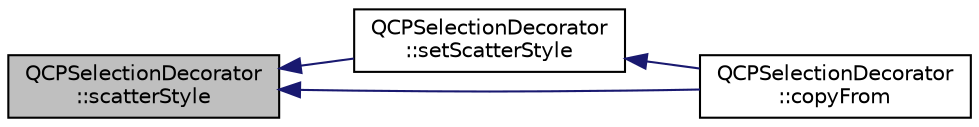 digraph "QCPSelectionDecorator::scatterStyle"
{
  edge [fontname="Helvetica",fontsize="10",labelfontname="Helvetica",labelfontsize="10"];
  node [fontname="Helvetica",fontsize="10",shape=record];
  rankdir="LR";
  Node79 [label="QCPSelectionDecorator\l::scatterStyle",height=0.2,width=0.4,color="black", fillcolor="grey75", style="filled", fontcolor="black"];
  Node79 -> Node80 [dir="back",color="midnightblue",fontsize="10",style="solid",fontname="Helvetica"];
  Node80 [label="QCPSelectionDecorator\l::setScatterStyle",height=0.2,width=0.4,color="black", fillcolor="white", style="filled",URL="$class_q_c_p_selection_decorator.html#ab403a613289714ff4fd4a0c0371ab116"];
  Node80 -> Node81 [dir="back",color="midnightblue",fontsize="10",style="solid",fontname="Helvetica"];
  Node81 [label="QCPSelectionDecorator\l::copyFrom",height=0.2,width=0.4,color="black", fillcolor="white", style="filled",URL="$class_q_c_p_selection_decorator.html#a467a8d5cfcab27e862a17c797ac27b8a"];
  Node79 -> Node81 [dir="back",color="midnightblue",fontsize="10",style="solid",fontname="Helvetica"];
}

